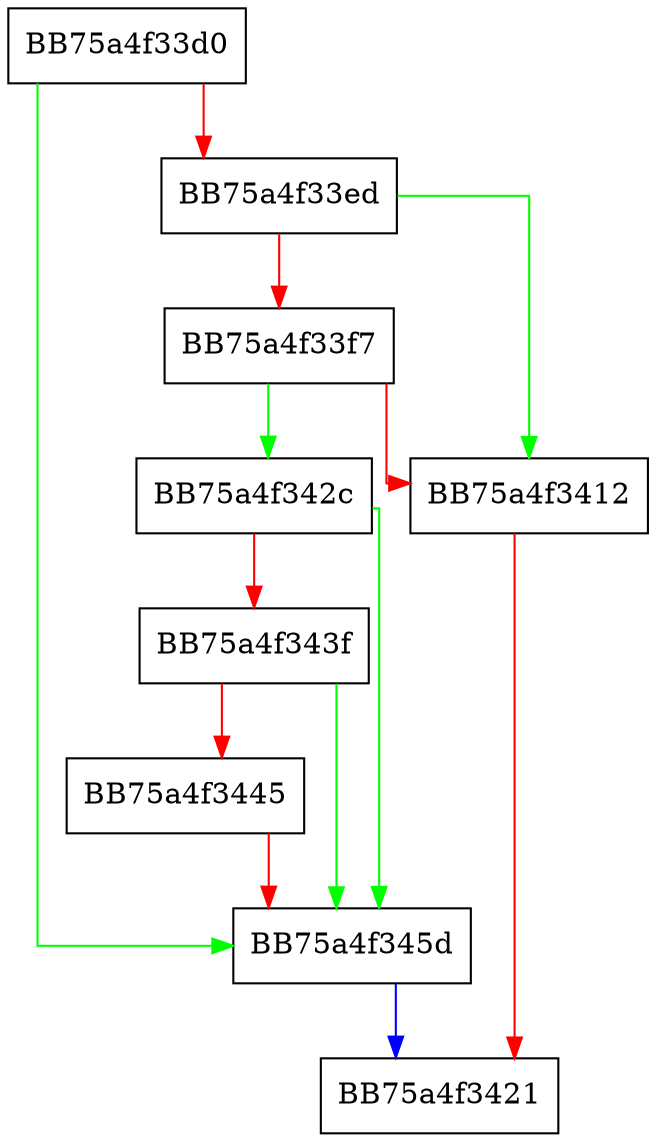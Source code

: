 digraph HasNextSubKey {
  node [shape="box"];
  graph [splines=ortho];
  BB75a4f33d0 -> BB75a4f345d [color="green"];
  BB75a4f33d0 -> BB75a4f33ed [color="red"];
  BB75a4f33ed -> BB75a4f3412 [color="green"];
  BB75a4f33ed -> BB75a4f33f7 [color="red"];
  BB75a4f33f7 -> BB75a4f342c [color="green"];
  BB75a4f33f7 -> BB75a4f3412 [color="red"];
  BB75a4f3412 -> BB75a4f3421 [color="red"];
  BB75a4f342c -> BB75a4f345d [color="green"];
  BB75a4f342c -> BB75a4f343f [color="red"];
  BB75a4f343f -> BB75a4f345d [color="green"];
  BB75a4f343f -> BB75a4f3445 [color="red"];
  BB75a4f3445 -> BB75a4f345d [color="red"];
  BB75a4f345d -> BB75a4f3421 [color="blue"];
}